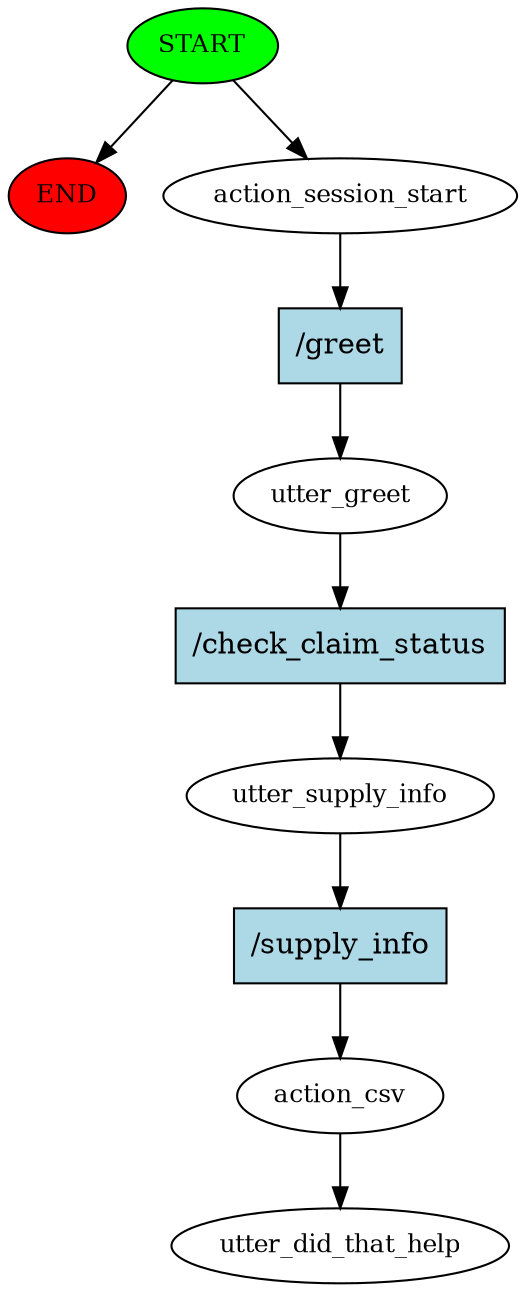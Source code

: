 digraph  {
0 [class="start active", fillcolor=green, fontsize=12, label=START, style=filled];
"-1" [class=end, fillcolor=red, fontsize=12, label=END, style=filled];
1 [class=active, fontsize=12, label=action_session_start];
2 [class=active, fontsize=12, label=utter_greet];
3 [class=active, fontsize=12, label=utter_supply_info];
4 [class=active, fontsize=12, label=action_csv];
5 [class="dashed active", fontsize=12, label=utter_did_that_help];
6 [class="intent active", fillcolor=lightblue, label="/greet", shape=rect, style=filled];
7 [class="intent active", fillcolor=lightblue, label="/check_claim_status", shape=rect, style=filled];
8 [class="intent active", fillcolor=lightblue, label="/supply_info", shape=rect, style=filled];
0 -> "-1"  [class="", key=NONE, label=""];
0 -> 1  [class=active, key=NONE, label=""];
1 -> 6  [class=active, key=0];
2 -> 7  [class=active, key=0];
3 -> 8  [class=active, key=0];
4 -> 5  [class=active, key=NONE, label=""];
6 -> 2  [class=active, key=0];
7 -> 3  [class=active, key=0];
8 -> 4  [class=active, key=0];
}
